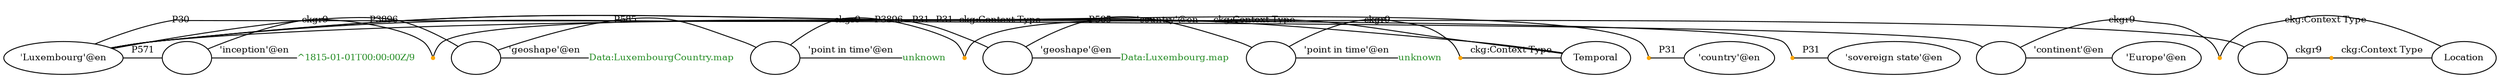 strict graph "Luxemburg-K0-all.tsv" {
	fontsize=20
	{
		rank=same
		node [color="" fontcolor=black fontsize=10 shape=ellipse style=""]
		"Q32-P3896-91b57d-2292122e-0-P585" [label=""]
		ckgT1 [label=Temporal]
		node [color=orange fontsize=10 shape=point style=filled]
		"ckg_c6-2292122e-0-P585" [label=""]
	}
	edge [fontsize=10]
	"Q32-P3896-91b57d-2292122e-0-P585" -- "ckg_c6-2292122e-0-P585" [label=ckgr9]
	"ckg_c6-2292122e-0-P585" -- ckgT1 [label="ckg:Context Type"]
	{
		rank=same
		node [color="" fontcolor=black fontsize=10 shape=ellipse style=""]
		"Q32-P3896-c3109c-c7e6ab55-0-P585" [label=""]
		ckgT1 [label=Temporal]
		node [color=orange fontsize=10 shape=point style=filled]
		"ckg_c6-c7e6ab55-0-P585" [label=""]
	}
	edge [fontsize=10]
	"Q32-P3896-c3109c-c7e6ab55-0-P585" -- "ckg_c6-c7e6ab55-0-P585" [label=ckgr9]
	"ckg_c6-c7e6ab55-0-P585" -- ckgT1 [label="ckg:Context Type"]
	{
		rank=same
		node [color="" fontcolor=black fontsize=10 shape=ellipse style=""]
		"Q32-P17-Q32-ba767b2a-0" [label=""]
		ckgL1 [label=Location]
		node [color=orange fontsize=10 shape=point style=filled]
		"Q32-P17-Q32-ba767b2a-0-P17" [label=""]
	}
	edge [fontsize=10]
	"Q32-P17-Q32-ba767b2a-0" -- "Q32-P17-Q32-ba767b2a-0-P17" [label=ckgr9]
	"Q32-P17-Q32-ba767b2a-0-P17" -- ckgL1 [label="ckg:Context Type"]
	{
		rank=same
		node [color="" fontcolor=black fontsize=10 shape=ellipse style=""]
		Q32 [label="'Luxembourg'@en"]
		Q32 [label="'Luxembourg'@en"]
		node [color=orange fontsize=10 shape=point style=filled]
		"Q32-P17-Q32-ba767b2a-0" [label=""]
	}
	edge [fontsize=10]
	Q32 -- "Q32-P17-Q32-ba767b2a-0" [label=P17]
	"Q32-P17-Q32-ba767b2a-0" -- Q32 [label="'country'@en"]
	{
		rank=same
		node [color="" fontcolor=black fontsize=10 shape=ellipse style=""]
		"Q32-P30-Q46-ce3a5135-0" [label=""]
		ckgL1 [label=Location]
		node [color=orange fontsize=10 shape=point style=filled]
		"Q32-P30-Q46-ce3a5135-0-P30" [label=""]
	}
	edge [fontsize=10]
	"Q32-P30-Q46-ce3a5135-0" -- "Q32-P30-Q46-ce3a5135-0-P30" [label=ckgr9]
	"Q32-P30-Q46-ce3a5135-0-P30" -- ckgL1 [label="ckg:Context Type"]
	{
		rank=same
		node [color="" fontcolor=black fontsize=10 shape=ellipse style=""]
		Q32 [label="'Luxembourg'@en"]
		Q46 [label="'Europe'@en"]
		node [color=orange fontsize=10 shape=point style=filled]
		"Q32-P30-Q46-ce3a5135-0" [label=""]
	}
	edge [fontsize=10]
	Q32 -- "Q32-P30-Q46-ce3a5135-0" [label=P30]
	"Q32-P30-Q46-ce3a5135-0" -- Q46 [label="'continent'@en"]
	{
		rank=same
		node [color="" fontcolor=black fontsize=10 shape=ellipse style=""]
		Q32 [label="'Luxembourg'@en"]
		Q3624078 [label="'sovereign state'@en"]
		node [color=orange fontsize=10 shape=point style=filled]
		"Q32-P31-Q3624078-3652e85b-0" [label=""]
	}
	edge [fontsize=10]
	Q32 -- "Q32-P31-Q3624078-3652e85b-0" [label=P31]
	"Q32-P31-Q3624078-3652e85b-0" -- Q3624078 [label=P31]
	{
		rank=same
		node [color="" fontcolor=black fontsize=10 shape=ellipse style=""]
		Q32 [label="'Luxembourg'@en"]
		Q6256 [label="'country'@en"]
		node [color=orange fontsize=10 shape=point style=filled]
		"Q32-P31-Q6256-f26ba82d-0" [label=""]
	}
	edge [fontsize=10]
	Q32 -- "Q32-P31-Q6256-f26ba82d-0" [label=P31]
	"Q32-P31-Q6256-f26ba82d-0" -- Q6256 [label=P31]
	{
		rank=same
		node [color="" fontcolor=black fontsize=10 shape=ellipse style=""]
		"Q32-P3896-91b57d-2292122e-0" [label=""]
		node [color="" fontcolor=forestgreen fontsize=10 shape=plain style=""]
		"Q32-P3896-91b57d-2292122e-0-P585unknown" [label=unknown]
		node [color=orange fontsize=10 shape=point style=filled]
		"Q32-P3896-91b57d-2292122e-0-P585" [label=""]
	}
	edge [fontsize=10]
	"Q32-P3896-91b57d-2292122e-0" -- "Q32-P3896-91b57d-2292122e-0-P585" [label=P585]
	"Q32-P3896-91b57d-2292122e-0-P585" -- "Q32-P3896-91b57d-2292122e-0-P585unknown" [label="'point in time'@en"]
	{
		rank=same
		node [color="" fontcolor=black fontsize=10 shape=ellipse style=""]
		Q32 [label="'Luxembourg'@en"]
		node [color="" fontcolor=forestgreen fontsize=10 shape=plain style=""]
		"Q32-P3896-91b57d-2292122e-0Data_Luxembourg.map" [label="Data:Luxembourg.map"]
		node [color=orange fontsize=10 shape=point style=filled]
		"Q32-P3896-91b57d-2292122e-0" [label=""]
	}
	edge [fontsize=10]
	Q32 -- "Q32-P3896-91b57d-2292122e-0" [label=P3896]
	"Q32-P3896-91b57d-2292122e-0" -- "Q32-P3896-91b57d-2292122e-0Data_Luxembourg.map" [label="'geoshape'@en"]
	{
		rank=same
		node [color="" fontcolor=black fontsize=10 shape=ellipse style=""]
		"Q32-P3896-c3109c-c7e6ab55-0" [label=""]
		node [color="" fontcolor=forestgreen fontsize=10 shape=plain style=""]
		"Q32-P3896-c3109c-c7e6ab55-0-P585unknown" [label=unknown]
		node [color=orange fontsize=10 shape=point style=filled]
		"Q32-P3896-c3109c-c7e6ab55-0-P585" [label=""]
	}
	edge [fontsize=10]
	"Q32-P3896-c3109c-c7e6ab55-0" -- "Q32-P3896-c3109c-c7e6ab55-0-P585" [label=P585]
	"Q32-P3896-c3109c-c7e6ab55-0-P585" -- "Q32-P3896-c3109c-c7e6ab55-0-P585unknown" [label="'point in time'@en"]
	{
		rank=same
		node [color="" fontcolor=black fontsize=10 shape=ellipse style=""]
		Q32 [label="'Luxembourg'@en"]
		node [color="" fontcolor=forestgreen fontsize=10 shape=plain style=""]
		"Q32-P3896-c3109c-c7e6ab55-0Data_LuxembourgCountry.map" [label="Data:LuxembourgCountry.map"]
		node [color=orange fontsize=10 shape=point style=filled]
		"Q32-P3896-c3109c-c7e6ab55-0" [label=""]
	}
	edge [fontsize=10]
	Q32 -- "Q32-P3896-c3109c-c7e6ab55-0" [label=P3896]
	"Q32-P3896-c3109c-c7e6ab55-0" -- "Q32-P3896-c3109c-c7e6ab55-0Data_LuxembourgCountry.map" [label="'geoshape'@en"]
	{
		rank=same
		node [color="" fontcolor=black fontsize=10 shape=ellipse style=""]
		"Q32-P571-895cae-e79cc2f0-0" [label=""]
		ckgT1 [label=Temporal]
		node [color=orange fontsize=10 shape=point style=filled]
		"Q32-P571-895cae-e79cc2f0-0-P571" [label=""]
	}
	edge [fontsize=10]
	"Q32-P571-895cae-e79cc2f0-0" -- "Q32-P571-895cae-e79cc2f0-0-P571" [label=ckgr9]
	"Q32-P571-895cae-e79cc2f0-0-P571" -- ckgT1 [label="ckg:Context Type"]
	{
		rank=same
		node [color="" fontcolor=black fontsize=10 shape=ellipse style=""]
		Q32 [label="'Luxembourg'@en"]
		node [color="" fontcolor=forestgreen fontsize=10 shape=plain style=""]
		"Q32-P571-895cae-e79cc2f0-0^1815-01-01T00_00_00Z/9" [label="^1815-01-01T00:00:00Z/9"]
		node [color=orange fontsize=10 shape=point style=filled]
		"Q32-P571-895cae-e79cc2f0-0" [label=""]
	}
	edge [fontsize=10]
	Q32 -- "Q32-P571-895cae-e79cc2f0-0" [label=P571]
	"Q32-P571-895cae-e79cc2f0-0" -- "Q32-P571-895cae-e79cc2f0-0^1815-01-01T00_00_00Z/9" [label="'inception'@en"]
}
